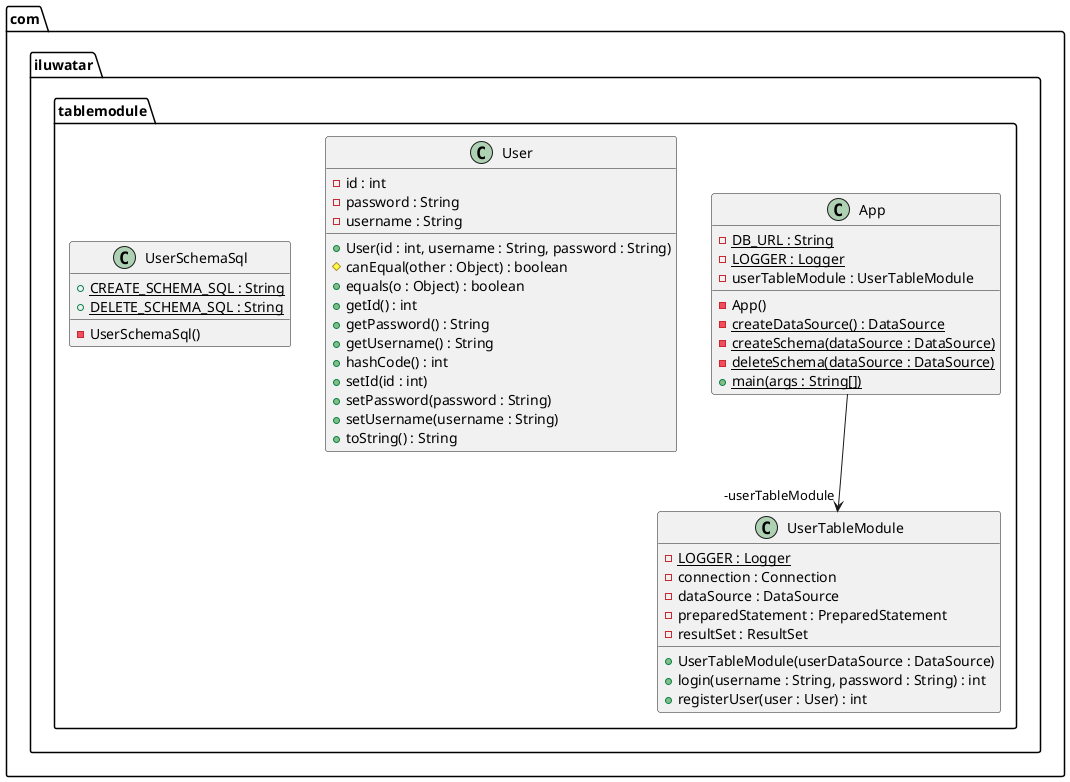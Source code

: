@startuml
package com.iluwatar.tablemodule {
  class App {
    - DB_URL : String {static}
    - LOGGER : Logger {static}
    - userTableModule : UserTableModule
    - App()
    - createDataSource() : DataSource {static}
    - createSchema(dataSource : DataSource) {static}
    - deleteSchema(dataSource : DataSource) {static}
    + main(args : String[]) {static}
  }
  class User {
    - id : int
    - password : String
    - username : String
    + User(id : int, username : String, password : String)
    # canEqual(other : Object) : boolean
    + equals(o : Object) : boolean
    + getId() : int
    + getPassword() : String
    + getUsername() : String
    + hashCode() : int
    + setId(id : int)
    + setPassword(password : String)
    + setUsername(username : String)
    + toString() : String
  }
  class UserSchemaSql {
    + CREATE_SCHEMA_SQL : String {static}
    + DELETE_SCHEMA_SQL : String {static}
    - UserSchemaSql()
  }
  class UserTableModule {
    - LOGGER : Logger {static}
    - connection : Connection
    - dataSource : DataSource
    - preparedStatement : PreparedStatement
    - resultSet : ResultSet
    + UserTableModule(userDataSource : DataSource)
    + login(username : String, password : String) : int
    + registerUser(user : User) : int
  }
}
App -->  "-userTableModule" UserTableModule
@enduml